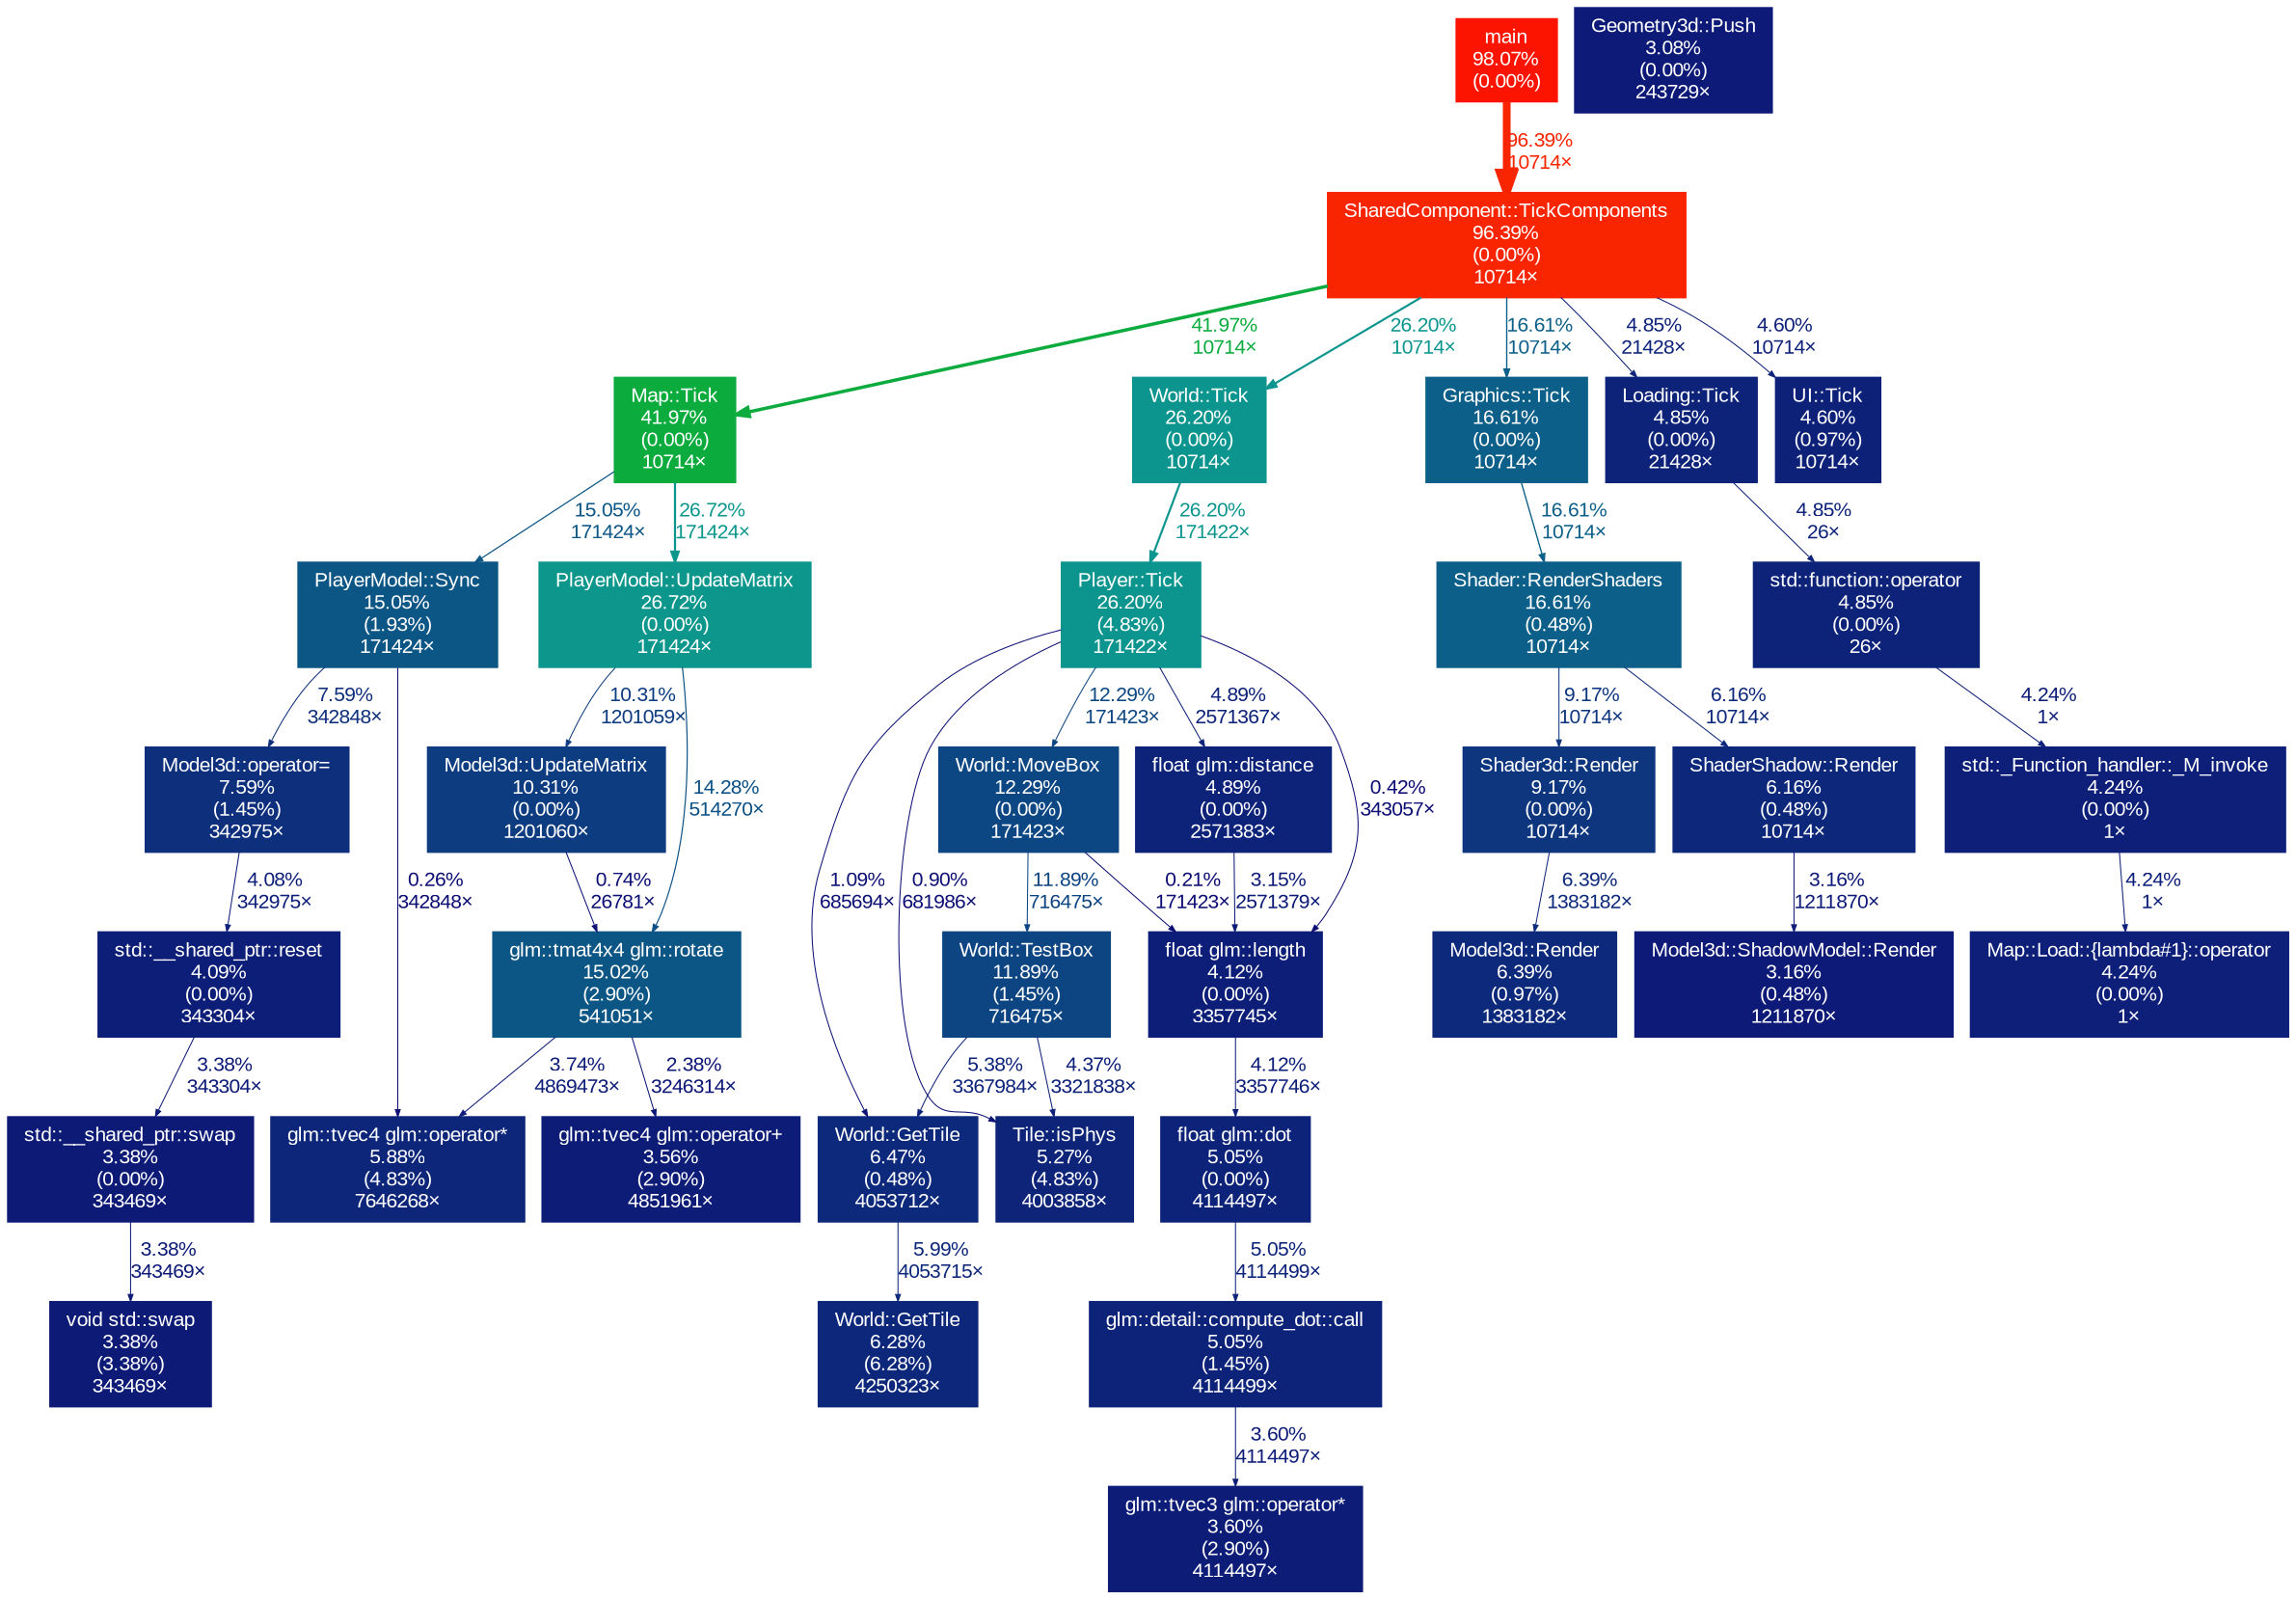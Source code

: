 digraph {
	graph [fontname=Arial, nodesep=0.125, ranksep=0.25];
	node [fontcolor=white, fontname=Arial, height=0, shape=box, style=filled, width=0];
	edge [fontname=Arial];
	1 [color="#fc1400", fontcolor="#ffffff", fontsize="10.00", label="main\n98.07%\n(0.00%)"];
	1 -> 2 [arrowsize="0.98", color="#f92501", fontcolor="#f92501", fontsize="10.00", label="96.39%\n10714×", labeldistance="3.86", penwidth="3.86"];
	2 [color="#f92501", fontcolor="#ffffff", fontsize="10.00", label="SharedComponent::TickComponents\n96.39%\n(0.00%)\n10714×"];
	2 -> 3 [arrowsize="0.65", color="#0bab3e", fontcolor="#0bab3e", fontsize="10.00", label="41.97%\n10714×", labeldistance="1.68", penwidth="1.68"];
	2 -> 6 [arrowsize="0.51", color="#0c958e", fontcolor="#0c958e", fontsize="10.00", label="26.20%\n10714×", labeldistance="1.05", penwidth="1.05"];
	2 -> 8 [arrowsize="0.41", color="#0c5f88", fontcolor="#0c5f88", fontsize="10.00", label="16.61%\n10714×", labeldistance="0.66", penwidth="0.66"];
	2 -> 25 [arrowsize="0.35", color="#0d2279", fontcolor="#0d2279", fontsize="10.00", label="4.85%\n21428×", labeldistance="0.50", penwidth="0.50"];
	2 -> 27 [arrowsize="0.35", color="#0d2179", fontcolor="#0d2179", fontsize="10.00", label="4.60%\n10714×", labeldistance="0.50", penwidth="0.50"];
	3 [color="#0bab3e", fontcolor="#ffffff", fontsize="10.00", label="Map::Tick\n41.97%\n(0.00%)\n10714×"];
	3 -> 4 [arrowsize="0.52", color="#0c968c", fontcolor="#0c968c", fontsize="10.00", label="26.72%\n171424×", labeldistance="1.07", penwidth="1.07"];
	3 -> 10 [arrowsize="0.39", color="#0c5686", fontcolor="#0c5686", fontsize="10.00", label="15.05%\n171424×", labeldistance="0.60", penwidth="0.60"];
	4 [color="#0c968c", fontcolor="#ffffff", fontsize="10.00", label="PlayerModel::UpdateMatrix\n26.72%\n(0.00%)\n171424×"];
	4 -> 9 [arrowsize="0.38", color="#0c5185", fontcolor="#0c5185", fontsize="10.00", label="14.28%\n514270×", labeldistance="0.57", penwidth="0.57"];
	4 -> 13 [arrowsize="0.35", color="#0d3c80", fontcolor="#0d3c80", fontsize="10.00", label="10.31%\n1201059×", labeldistance="0.50", penwidth="0.50"];
	5 [color="#0c958e", fontcolor="#ffffff", fontsize="10.00", label="Player::Tick\n26.20%\n(4.83%)\n171422×"];
	5 -> 11 [arrowsize="0.35", color="#0d4783", fontcolor="#0d4783", fontsize="10.00", label="12.29%\n171423×", labeldistance="0.50", penwidth="0.50"];
	5 -> 16 [arrowsize="0.35", color="#0d1174", fontcolor="#0d1174", fontsize="10.00", label="1.09%\n685694×", labeldistance="0.50", penwidth="0.50"];
	5 -> 21 [arrowsize="0.35", color="#0d1074", fontcolor="#0d1074", fontsize="10.00", label="0.90%\n681986×", labeldistance="0.50", penwidth="0.50"];
	5 -> 24 [arrowsize="0.35", color="#0d2279", fontcolor="#0d2279", fontsize="10.00", label="4.89%\n2571367×", labeldistance="0.50", penwidth="0.50"];
	5 -> 29 [arrowsize="0.35", color="#0d0e73", fontcolor="#0d0e73", fontsize="10.00", label="0.42%\n343057×", labeldistance="0.50", penwidth="0.50"];
	6 [color="#0c958e", fontcolor="#ffffff", fontsize="10.00", label="World::Tick\n26.20%\n(0.00%)\n10714×"];
	6 -> 5 [arrowsize="0.51", color="#0c958e", fontcolor="#0c958e", fontsize="10.00", label="26.20%\n171422×", labeldistance="1.05", penwidth="1.05"];
	7 [color="#0c5f88", fontcolor="#ffffff", fontsize="10.00", label="Shader::RenderShaders\n16.61%\n(0.48%)\n10714×"];
	7 -> 14 [arrowsize="0.35", color="#0d367f", fontcolor="#0d367f", fontsize="10.00", label="9.17%\n10714×", labeldistance="0.50", penwidth="0.50"];
	7 -> 18 [arrowsize="0.35", color="#0d287b", fontcolor="#0d287b", fontsize="10.00", label="6.16%\n10714×", labeldistance="0.50", penwidth="0.50"];
	8 [color="#0c5f88", fontcolor="#ffffff", fontsize="10.00", label="Graphics::Tick\n16.61%\n(0.00%)\n10714×"];
	8 -> 7 [arrowsize="0.41", color="#0c5f88", fontcolor="#0c5f88", fontsize="10.00", label="16.61%\n10714×", labeldistance="0.66", penwidth="0.66"];
	9 [color="#0c5686", fontcolor="#ffffff", fontsize="10.00", label="glm::tmat4x4 glm::rotate\n15.02%\n(2.90%)\n541051×"];
	9 -> 20 [arrowsize="0.35", color="#0d1d78", fontcolor="#0d1d78", fontsize="10.00", label="3.74%\n4869473×", labeldistance="0.50", penwidth="0.50"];
	9 -> 32 [arrowsize="0.35", color="#0d1776", fontcolor="#0d1776", fontsize="10.00", label="2.38%\n3246314×", labeldistance="0.50", penwidth="0.50"];
	10 [color="#0c5686", fontcolor="#ffffff", fontsize="10.00", label="PlayerModel::Sync\n15.05%\n(1.93%)\n171424×"];
	10 -> 15 [arrowsize="0.35", color="#0d2f7c", fontcolor="#0d2f7c", fontsize="10.00", label="7.59%\n342848×", labeldistance="0.50", penwidth="0.50"];
	10 -> 20 [arrowsize="0.35", color="#0d0e73", fontcolor="#0d0e73", fontsize="10.00", label="0.26%\n342848×", labeldistance="0.50", penwidth="0.50"];
	11 [color="#0d4783", fontcolor="#ffffff", fontsize="10.00", label="World::MoveBox\n12.29%\n(0.00%)\n171423×"];
	11 -> 12 [arrowsize="0.35", color="#0d4482", fontcolor="#0d4482", fontsize="10.00", label="11.89%\n716475×", labeldistance="0.50", penwidth="0.50"];
	11 -> 29 [arrowsize="0.35", color="#0d0e73", fontcolor="#0d0e73", fontsize="10.00", label="0.21%\n171423×", labeldistance="0.50", penwidth="0.50"];
	12 [color="#0d4482", fontcolor="#ffffff", fontsize="10.00", label="World::TestBox\n11.89%\n(1.45%)\n716475×"];
	12 -> 16 [arrowsize="0.35", color="#0d247a", fontcolor="#0d247a", fontsize="10.00", label="5.38%\n3367984×", labeldistance="0.50", penwidth="0.50"];
	12 -> 21 [arrowsize="0.35", color="#0d2078", fontcolor="#0d2078", fontsize="10.00", label="4.37%\n3321838×", labeldistance="0.50", penwidth="0.50"];
	13 [color="#0d3c80", fontcolor="#ffffff", fontsize="10.00", label="Model3d::UpdateMatrix\n10.31%\n(0.00%)\n1201060×"];
	13 -> 9 [arrowsize="0.35", color="#0d1074", fontcolor="#0d1074", fontsize="10.00", label="0.74%\n26781×", labeldistance="0.50", penwidth="0.50"];
	14 [color="#0d367f", fontcolor="#ffffff", fontsize="10.00", label="Shader3d::Render\n9.17%\n(0.00%)\n10714×"];
	14 -> 19 [arrowsize="0.35", color="#0d297b", fontcolor="#0d297b", fontsize="10.00", label="6.39%\n1383182×", labeldistance="0.50", penwidth="0.50"];
	15 [color="#0d2f7c", fontcolor="#ffffff", fontsize="10.00", label="Model3d::operator=\n7.59%\n(1.45%)\n342975×"];
	15 -> 28 [arrowsize="0.35", color="#0d1e78", fontcolor="#0d1e78", fontsize="10.00", label="4.08%\n342975×", labeldistance="0.50", penwidth="0.50"];
	16 [color="#0d297b", fontcolor="#ffffff", fontsize="10.00", label="World::GetTile\n6.47%\n(0.48%)\n4053712×"];
	16 -> 17 [arrowsize="0.35", color="#0d277a", fontcolor="#0d277a", fontsize="10.00", label="5.99%\n4053715×", labeldistance="0.50", penwidth="0.50"];
	17 [color="#0d287b", fontcolor="#ffffff", fontsize="10.00", label="World::GetTile\n6.28%\n(6.28%)\n4250323×"];
	18 [color="#0d287b", fontcolor="#ffffff", fontsize="10.00", label="ShaderShadow::Render\n6.16%\n(0.48%)\n10714×"];
	18 -> 36 [arrowsize="0.35", color="#0d1a77", fontcolor="#0d1a77", fontsize="10.00", label="3.16%\n1211870×", labeldistance="0.50", penwidth="0.50"];
	19 [color="#0d297b", fontcolor="#ffffff", fontsize="10.00", label="Model3d::Render\n6.39%\n(0.97%)\n1383182×"];
	20 [color="#0d267a", fontcolor="#ffffff", fontsize="10.00", label="glm::tvec4 glm::operator*\n5.88%\n(4.83%)\n7646268×"];
	21 [color="#0d2479", fontcolor="#ffffff", fontsize="10.00", label="Tile::isPhys\n5.27%\n(4.83%)\n4003858×"];
	22 [color="#0d2379", fontcolor="#ffffff", fontsize="10.00", label="glm::detail::compute_dot::call\n5.05%\n(1.45%)\n4114499×"];
	22 -> 33 [arrowsize="0.35", color="#0d1c77", fontcolor="#0d1c77", fontsize="10.00", label="3.60%\n4114497×", labeldistance="0.50", penwidth="0.50"];
	23 [color="#0d2379", fontcolor="#ffffff", fontsize="10.00", label="float glm::dot\n5.05%\n(0.00%)\n4114497×"];
	23 -> 22 [arrowsize="0.35", color="#0d2379", fontcolor="#0d2379", fontsize="10.00", label="5.05%\n4114499×", labeldistance="0.50", penwidth="0.50"];
	24 [color="#0d2279", fontcolor="#ffffff", fontsize="10.00", label="float glm::distance\n4.89%\n(0.00%)\n2571383×"];
	24 -> 29 [arrowsize="0.35", color="#0d1a77", fontcolor="#0d1a77", fontsize="10.00", label="3.15%\n2571379×", labeldistance="0.50", penwidth="0.50"];
	25 [color="#0d2279", fontcolor="#ffffff", fontsize="10.00", label="Loading::Tick\n4.85%\n(0.00%)\n21428×"];
	25 -> 26 [arrowsize="0.35", color="#0d2279", fontcolor="#0d2279", fontsize="10.00", label="4.85%\n26×", labeldistance="0.50", penwidth="0.50"];
	26 [color="#0d2279", fontcolor="#ffffff", fontsize="10.00", label="std::function::operator\n4.85%\n(0.00%)\n26×"];
	26 -> 30 [arrowsize="0.35", color="#0d1f78", fontcolor="#0d1f78", fontsize="10.00", label="4.24%\n1×", labeldistance="0.50", penwidth="0.50"];
	27 [color="#0d2179", fontcolor="#ffffff", fontsize="10.00", label="UI::Tick\n4.60%\n(0.97%)\n10714×"];
	28 [color="#0d1e78", fontcolor="#ffffff", fontsize="10.00", label="std::__shared_ptr::reset\n4.09%\n(0.00%)\n343304×"];
	28 -> 34 [arrowsize="0.35", color="#0d1b77", fontcolor="#0d1b77", fontsize="10.00", label="3.38%\n343304×", labeldistance="0.50", penwidth="0.50"];
	29 [color="#0d1e78", fontcolor="#ffffff", fontsize="10.00", label="float glm::length\n4.12%\n(0.00%)\n3357745×"];
	29 -> 23 [arrowsize="0.35", color="#0d1e78", fontcolor="#0d1e78", fontsize="10.00", label="4.12%\n3357746×", labeldistance="0.50", penwidth="0.50"];
	30 [color="#0d1f78", fontcolor="#ffffff", fontsize="10.00", label="std::_Function_handler::_M_invoke\n4.24%\n(0.00%)\n1×"];
	30 -> 31 [arrowsize="0.35", color="#0d1f78", fontcolor="#0d1f78", fontsize="10.00", label="4.24%\n1×", labeldistance="0.50", penwidth="0.50"];
	31 [color="#0d1f78", fontcolor="#ffffff", fontsize="10.00", label="Map::Load::{lambda#1}::operator\n4.24%\n(0.00%)\n1×"];
	32 [color="#0d1c77", fontcolor="#ffffff", fontsize="10.00", label="glm::tvec4 glm::operator+\n3.56%\n(2.90%)\n4851961×"];
	33 [color="#0d1c77", fontcolor="#ffffff", fontsize="10.00", label="glm::tvec3 glm::operator*\n3.60%\n(2.90%)\n4114497×"];
	34 [color="#0d1b77", fontcolor="#ffffff", fontsize="10.00", label="std::__shared_ptr::swap\n3.38%\n(0.00%)\n343469×"];
	34 -> 35 [arrowsize="0.35", color="#0d1b77", fontcolor="#0d1b77", fontsize="10.00", label="3.38%\n343469×", labeldistance="0.50", penwidth="0.50"];
	35 [color="#0d1b77", fontcolor="#ffffff", fontsize="10.00", label="void std::swap\n3.38%\n(3.38%)\n343469×"];
	36 [color="#0d1a77", fontcolor="#ffffff", fontsize="10.00", label="Model3d::ShadowModel::Render\n3.16%\n(0.48%)\n1211870×"];
	39 [color="#0d1a77", fontcolor="#ffffff", fontsize="10.00", label="Geometry3d::Push\n3.08%\n(0.00%)\n243729×"];
}
